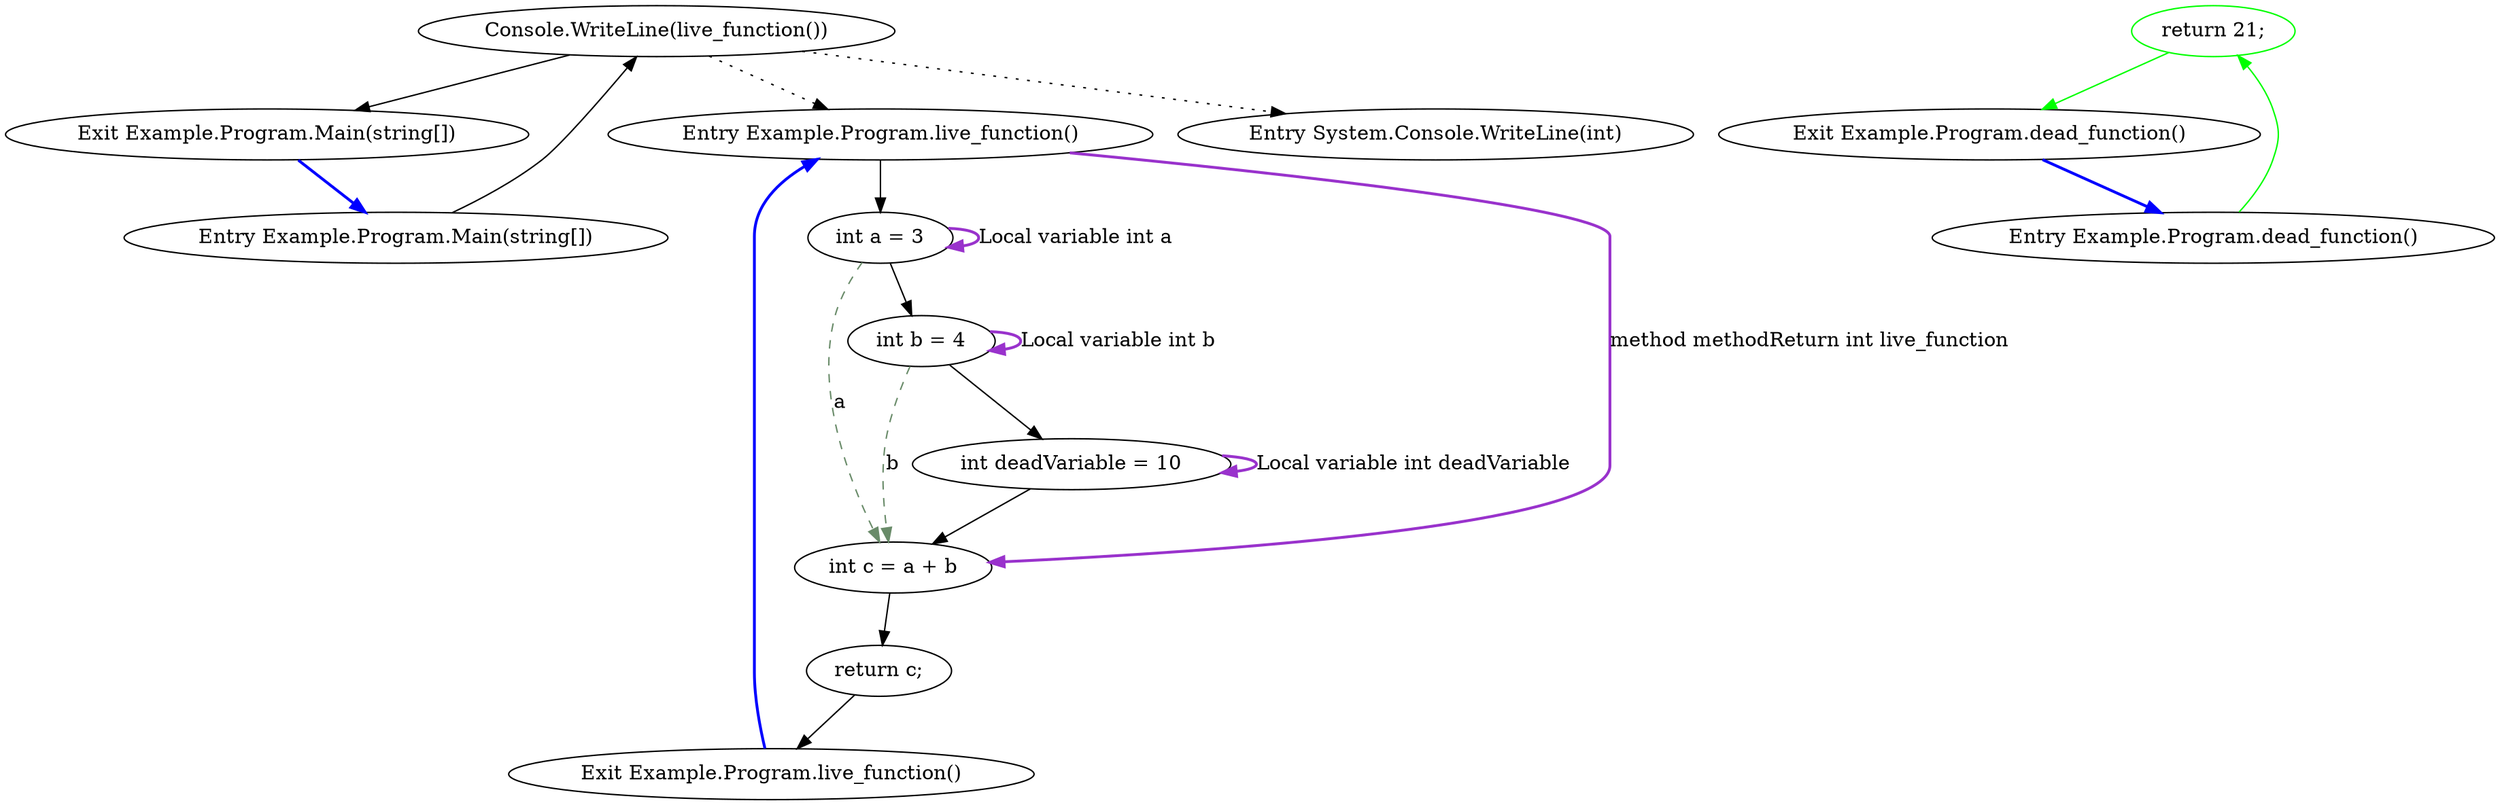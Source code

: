 digraph  {
n0 [cluster="Example.Program.live_function()", label="Entry Example.Program.live_function()", span="6-6"];
n1 [cluster="Example.Program.live_function()", label="int a = 3", span="8-8"];
n2 [cluster="Example.Program.live_function()", label="int b = 4", span="9-9"];
n4 [cluster="Example.Program.live_function()", label="int c = a + b", span="11-11"];
n3 [cluster="Example.Program.live_function()", label="int deadVariable = 10", span="10-10"];
n5 [cluster="Example.Program.live_function()", label="return c;", span="12-12"];
n6 [cluster="Example.Program.live_function()", label="Exit Example.Program.live_function()", span="6-6"];
n7 [cluster="Example.Program.Main(string[])", label="Entry Example.Program.Main(string[])", span="14-14"];
n8 [cluster="Example.Program.Main(string[])", label="Console.WriteLine(live_function())", span="16-16"];
n9 [cluster="Example.Program.Main(string[])", label="Exit Example.Program.Main(string[])", span="14-14"];
n10 [cluster="System.Console.WriteLine(int)", label="Entry System.Console.WriteLine(int)", span="0-0"];
d1 [cluster="Example.Program.dead_function()", color=green, label="return 21;", span="8-8"];
d0 [cluster="Example.Program.dead_function()", label="Entry Example.Program.dead_function()", span="6-6"];
d2 [cluster="Example.Program.dead_function()", label="Exit Example.Program.dead_function()", span="6-6"];
n0 -> n1  [key=0, style=solid];
n0 -> n4  [color=darkorchid, key=3, label="method methodReturn int live_function", style=bold];
n1 -> n2  [key=0, style=solid];
n1 -> n4  [color=darkseagreen4, key=1, label=a, style=dashed];
n1 -> n1  [color=darkorchid, key=3, label="Local variable int a", style=bold];
n2 -> n3  [key=0, style=solid];
n2 -> n4  [color=darkseagreen4, key=1, label=b, style=dashed];
n2 -> n2  [color=darkorchid, key=3, label="Local variable int b", style=bold];
n4 -> n5  [key=0, style=solid];
n3 -> n4  [key=0, style=solid];
n3 -> n3  [color=darkorchid, key=3, label="Local variable int deadVariable", style=bold];
n5 -> n6  [key=0, style=solid];
n6 -> n0  [color=blue, key=0, style=bold];
n7 -> n8  [key=0, style=solid];
n8 -> n9  [key=0, style=solid];
n8 -> n0  [key=2, style=dotted];
n8 -> n10  [key=2, style=dotted];
n9 -> n7  [color=blue, key=0, style=bold];
d1 -> d2  [color=green, key=0, style=solid];
d0 -> d1  [color=green, key=0, style=solid];
d2 -> d0  [color=blue, key=0, style=bold];
}
